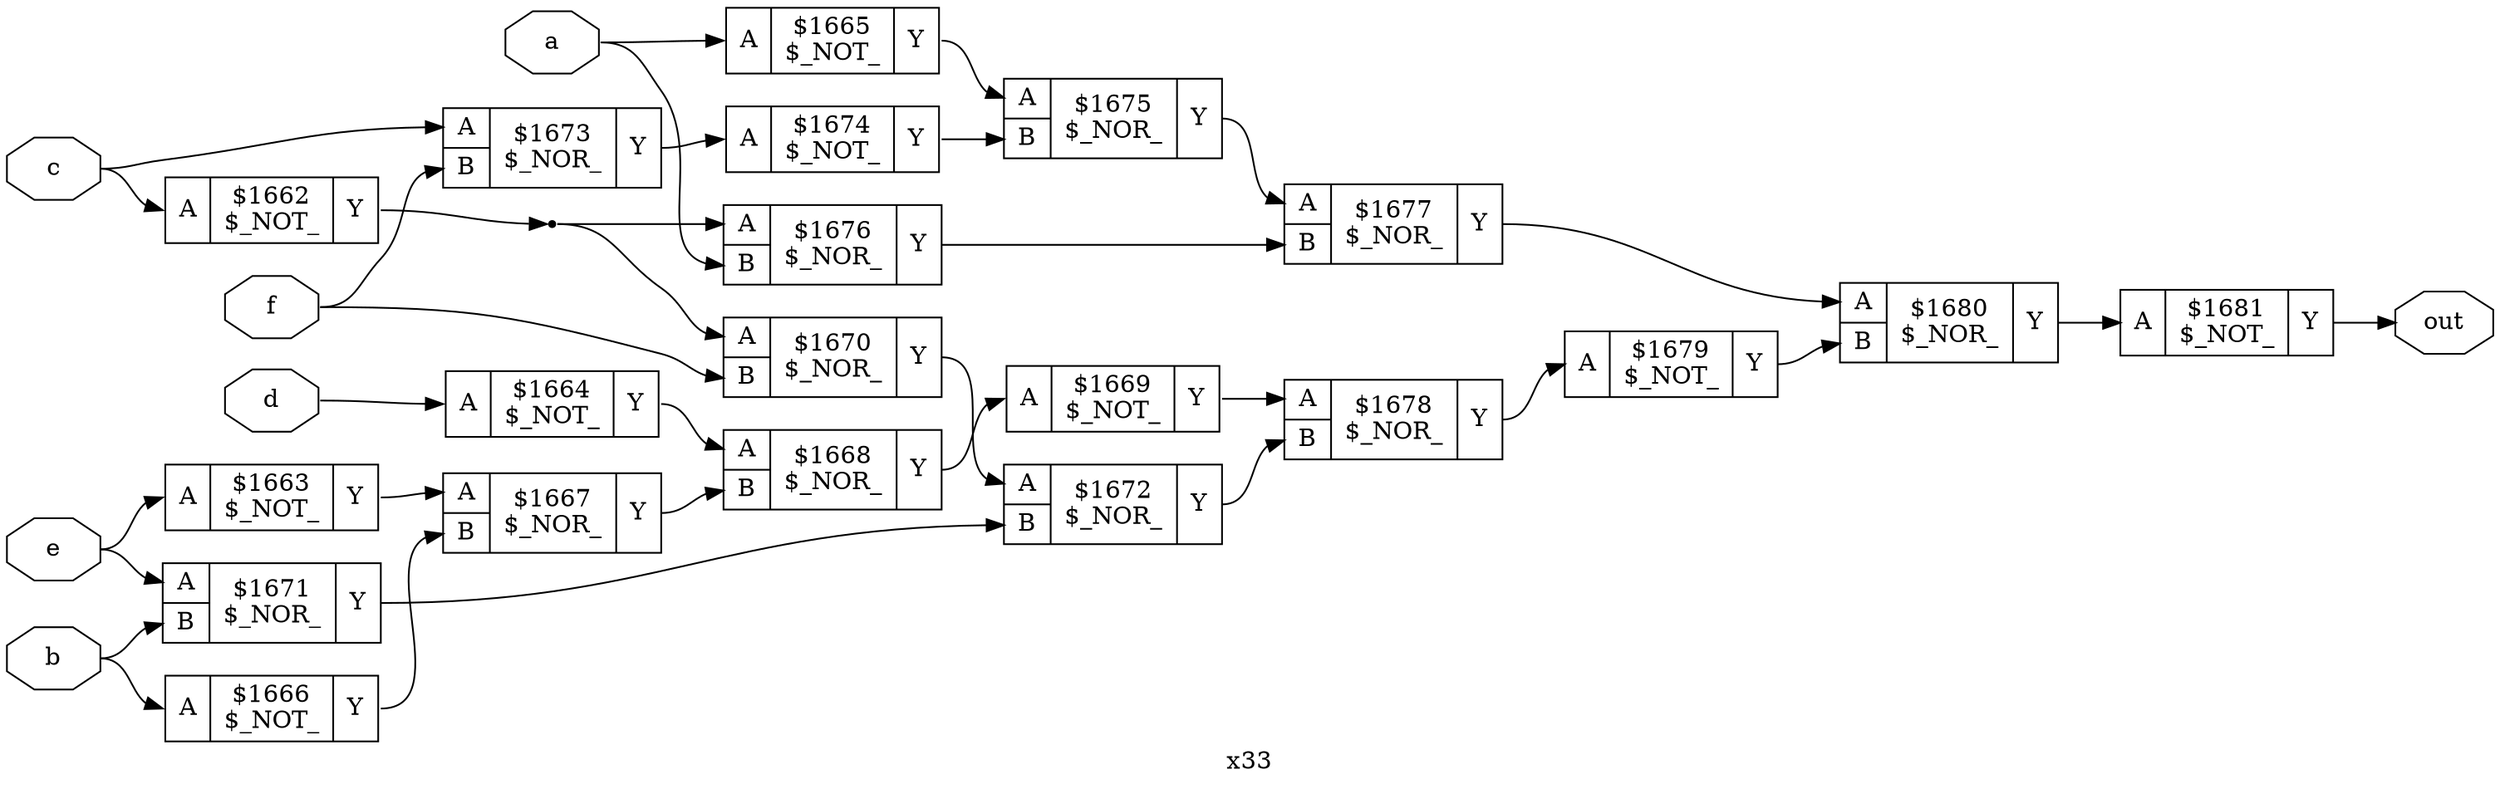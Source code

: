 digraph "x33" {
label="x33";
rankdir="LR";
remincross=true;
n20 [ shape=octagon, label="a", color="black", fontcolor="black" ];
n21 [ shape=octagon, label="b", color="black", fontcolor="black" ];
n22 [ shape=octagon, label="c", color="black", fontcolor="black" ];
n23 [ shape=octagon, label="d", color="black", fontcolor="black" ];
n24 [ shape=octagon, label="e", color="black", fontcolor="black" ];
n25 [ shape=octagon, label="f", color="black", fontcolor="black" ];
n26 [ shape=octagon, label="out", color="black", fontcolor="black" ];
c29 [ shape=record, label="{{<p27> A}|$1662\n$_NOT_|{<p28> Y}}" ];
c30 [ shape=record, label="{{<p27> A}|$1663\n$_NOT_|{<p28> Y}}" ];
c31 [ shape=record, label="{{<p27> A}|$1664\n$_NOT_|{<p28> Y}}" ];
c32 [ shape=record, label="{{<p27> A}|$1665\n$_NOT_|{<p28> Y}}" ];
c33 [ shape=record, label="{{<p27> A}|$1666\n$_NOT_|{<p28> Y}}" ];
c35 [ shape=record, label="{{<p27> A|<p34> B}|$1667\n$_NOR_|{<p28> Y}}" ];
c36 [ shape=record, label="{{<p27> A|<p34> B}|$1668\n$_NOR_|{<p28> Y}}" ];
c37 [ shape=record, label="{{<p27> A}|$1669\n$_NOT_|{<p28> Y}}" ];
c38 [ shape=record, label="{{<p27> A|<p34> B}|$1670\n$_NOR_|{<p28> Y}}" ];
c39 [ shape=record, label="{{<p27> A|<p34> B}|$1671\n$_NOR_|{<p28> Y}}" ];
c40 [ shape=record, label="{{<p27> A|<p34> B}|$1672\n$_NOR_|{<p28> Y}}" ];
c41 [ shape=record, label="{{<p27> A|<p34> B}|$1673\n$_NOR_|{<p28> Y}}" ];
c42 [ shape=record, label="{{<p27> A}|$1674\n$_NOT_|{<p28> Y}}" ];
c43 [ shape=record, label="{{<p27> A|<p34> B}|$1675\n$_NOR_|{<p28> Y}}" ];
c44 [ shape=record, label="{{<p27> A|<p34> B}|$1676\n$_NOR_|{<p28> Y}}" ];
c45 [ shape=record, label="{{<p27> A|<p34> B}|$1677\n$_NOR_|{<p28> Y}}" ];
c46 [ shape=record, label="{{<p27> A|<p34> B}|$1678\n$_NOR_|{<p28> Y}}" ];
c47 [ shape=record, label="{{<p27> A}|$1679\n$_NOT_|{<p28> Y}}" ];
c48 [ shape=record, label="{{<p27> A|<p34> B}|$1680\n$_NOR_|{<p28> Y}}" ];
c49 [ shape=record, label="{{<p27> A}|$1681\n$_NOT_|{<p28> Y}}" ];
c31:p28:e -> c36:p27:w [color="black", label=""];
c41:p28:e -> c42:p27:w [color="black", label=""];
c42:p28:e -> c43:p34:w [color="black", label=""];
c43:p28:e -> c45:p27:w [color="black", label=""];
c44:p28:e -> c45:p34:w [color="black", label=""];
c45:p28:e -> c48:p27:w [color="black", label=""];
c46:p28:e -> c47:p27:w [color="black", label=""];
c47:p28:e -> c48:p34:w [color="black", label=""];
c48:p28:e -> c49:p27:w [color="black", label=""];
n18 [ shape=point ];
c29:p28:e -> n18:w [color="black", label=""];
n18:e -> c38:p27:w [color="black", label=""];
n18:e -> c44:p27:w [color="black", label=""];
c30:p28:e -> c35:p27:w [color="black", label=""];
c32:p28:e -> c43:p27:w [color="black", label=""];
n20:e -> c32:p27:w [color="black", label=""];
n20:e -> c44:p34:w [color="black", label=""];
n21:e -> c33:p27:w [color="black", label=""];
n21:e -> c39:p34:w [color="black", label=""];
n22:e -> c29:p27:w [color="black", label=""];
n22:e -> c41:p27:w [color="black", label=""];
n23:e -> c31:p27:w [color="black", label=""];
n24:e -> c30:p27:w [color="black", label=""];
n24:e -> c39:p27:w [color="black", label=""];
n25:e -> c38:p34:w [color="black", label=""];
n25:e -> c41:p34:w [color="black", label=""];
c49:p28:e -> n26:w [color="black", label=""];
c33:p28:e -> c35:p34:w [color="black", label=""];
c35:p28:e -> c36:p34:w [color="black", label=""];
c36:p28:e -> c37:p27:w [color="black", label=""];
c37:p28:e -> c46:p27:w [color="black", label=""];
c38:p28:e -> c40:p27:w [color="black", label=""];
c39:p28:e -> c40:p34:w [color="black", label=""];
c40:p28:e -> c46:p34:w [color="black", label=""];
}
